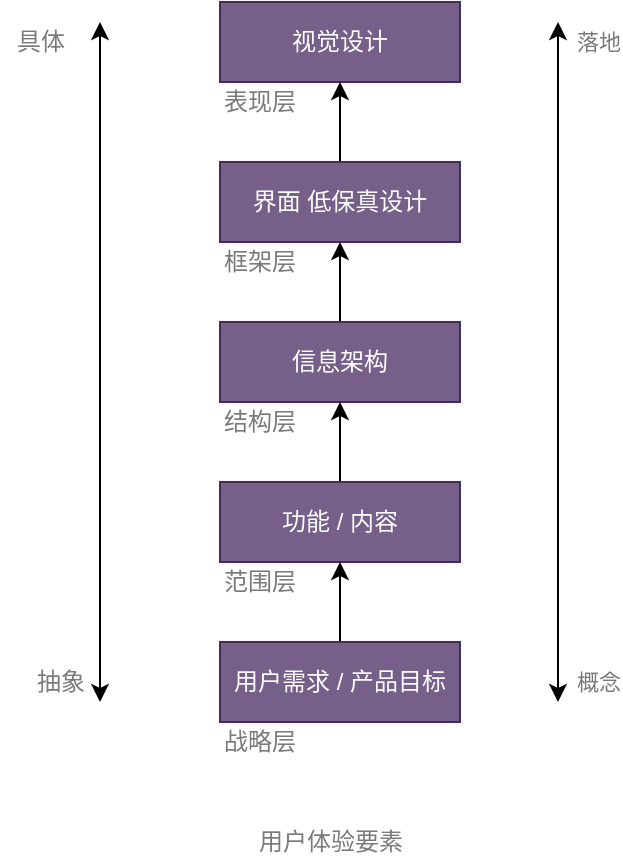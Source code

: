 <mxfile version="14.7.4" type="github">
  <diagram id="Jsc8VstDWzV-H0aTUy-R" name="第 1 页">
    <mxGraphModel dx="991" dy="687" grid="1" gridSize="10" guides="1" tooltips="1" connect="1" arrows="1" fold="1" page="1" pageScale="1" pageWidth="827" pageHeight="583" math="0" shadow="0">
      <root>
        <mxCell id="0" />
        <mxCell id="1" parent="0" />
        <mxCell id="zYXziMpYx-iiHaBFZfo8-1" value="视觉设计" style="rounded=0;whiteSpace=wrap;html=1;fillColor=#76608a;strokeColor=#432D57;fontColor=#ffffff;" vertex="1" parent="1">
          <mxGeometry x="320" y="90" width="120" height="40" as="geometry" />
        </mxCell>
        <mxCell id="zYXziMpYx-iiHaBFZfo8-10" style="edgeStyle=orthogonalEdgeStyle;rounded=0;orthogonalLoop=1;jettySize=auto;html=1;exitX=0.5;exitY=0;exitDx=0;exitDy=0;entryX=0.5;entryY=1;entryDx=0;entryDy=0;" edge="1" parent="1" source="zYXziMpYx-iiHaBFZfo8-2" target="zYXziMpYx-iiHaBFZfo8-1">
          <mxGeometry relative="1" as="geometry" />
        </mxCell>
        <mxCell id="zYXziMpYx-iiHaBFZfo8-2" value="界面 低保真设计" style="rounded=0;whiteSpace=wrap;html=1;fillColor=#76608a;strokeColor=#432D57;fontColor=#ffffff;" vertex="1" parent="1">
          <mxGeometry x="320" y="170" width="120" height="40" as="geometry" />
        </mxCell>
        <mxCell id="zYXziMpYx-iiHaBFZfo8-9" style="edgeStyle=orthogonalEdgeStyle;rounded=0;orthogonalLoop=1;jettySize=auto;html=1;exitX=0.5;exitY=0;exitDx=0;exitDy=0;entryX=0.5;entryY=1;entryDx=0;entryDy=0;" edge="1" parent="1" source="zYXziMpYx-iiHaBFZfo8-4" target="zYXziMpYx-iiHaBFZfo8-2">
          <mxGeometry relative="1" as="geometry" />
        </mxCell>
        <mxCell id="zYXziMpYx-iiHaBFZfo8-4" value="信息架构" style="rounded=0;whiteSpace=wrap;html=1;fillColor=#76608a;strokeColor=#432D57;fontColor=#ffffff;" vertex="1" parent="1">
          <mxGeometry x="320" y="250" width="120" height="40" as="geometry" />
        </mxCell>
        <mxCell id="zYXziMpYx-iiHaBFZfo8-8" style="edgeStyle=orthogonalEdgeStyle;rounded=0;orthogonalLoop=1;jettySize=auto;html=1;exitX=0.5;exitY=0;exitDx=0;exitDy=0;" edge="1" parent="1" source="zYXziMpYx-iiHaBFZfo8-6" target="zYXziMpYx-iiHaBFZfo8-4">
          <mxGeometry relative="1" as="geometry" />
        </mxCell>
        <mxCell id="zYXziMpYx-iiHaBFZfo8-6" value="功能 / 内容" style="rounded=0;whiteSpace=wrap;html=1;fillColor=#76608a;strokeColor=#432D57;fontColor=#ffffff;" vertex="1" parent="1">
          <mxGeometry x="320" y="330" width="120" height="40" as="geometry" />
        </mxCell>
        <mxCell id="zYXziMpYx-iiHaBFZfo8-14" style="edgeStyle=orthogonalEdgeStyle;rounded=0;orthogonalLoop=1;jettySize=auto;html=1;exitX=0.5;exitY=0;exitDx=0;exitDy=0;entryX=0.5;entryY=1;entryDx=0;entryDy=0;" edge="1" parent="1" source="zYXziMpYx-iiHaBFZfo8-11" target="zYXziMpYx-iiHaBFZfo8-6">
          <mxGeometry relative="1" as="geometry" />
        </mxCell>
        <mxCell id="zYXziMpYx-iiHaBFZfo8-11" value="用户需求 / 产品目标" style="rounded=0;whiteSpace=wrap;html=1;fillColor=#76608a;strokeColor=#432D57;fontColor=#ffffff;" vertex="1" parent="1">
          <mxGeometry x="320" y="410" width="120" height="40" as="geometry" />
        </mxCell>
        <mxCell id="zYXziMpYx-iiHaBFZfo8-15" value="" style="endArrow=classic;html=1;startArrow=classic;startFill=1;" edge="1" parent="1">
          <mxGeometry width="50" height="50" relative="1" as="geometry">
            <mxPoint x="260" y="440" as="sourcePoint" />
            <mxPoint x="260" y="100" as="targetPoint" />
          </mxGeometry>
        </mxCell>
        <mxCell id="zYXziMpYx-iiHaBFZfo8-17" value="战略层" style="text;html=1;align=left;verticalAlign=middle;resizable=0;points=[];autosize=1;strokeColor=none;fontColor=#7A7A7A;" vertex="1" parent="1">
          <mxGeometry x="320" y="450" width="50" height="20" as="geometry" />
        </mxCell>
        <mxCell id="zYXziMpYx-iiHaBFZfo8-19" value="范围层" style="text;html=1;align=left;verticalAlign=middle;resizable=0;points=[];autosize=1;strokeColor=none;fontColor=#7A7A7A;" vertex="1" parent="1">
          <mxGeometry x="320" y="370" width="50" height="20" as="geometry" />
        </mxCell>
        <mxCell id="zYXziMpYx-iiHaBFZfo8-21" value="结构层" style="text;html=1;align=left;verticalAlign=middle;resizable=0;points=[];autosize=1;strokeColor=none;fontColor=#7A7A7A;" vertex="1" parent="1">
          <mxGeometry x="320" y="290" width="50" height="20" as="geometry" />
        </mxCell>
        <mxCell id="zYXziMpYx-iiHaBFZfo8-23" value="框架层" style="text;html=1;align=left;verticalAlign=middle;resizable=0;points=[];autosize=1;strokeColor=none;fontColor=#7A7A7A;" vertex="1" parent="1">
          <mxGeometry x="320" y="210" width="50" height="20" as="geometry" />
        </mxCell>
        <mxCell id="zYXziMpYx-iiHaBFZfo8-25" value="表现层" style="text;html=1;align=left;verticalAlign=middle;resizable=0;points=[];autosize=1;strokeColor=none;fontColor=#7A7A7A;" vertex="1" parent="1">
          <mxGeometry x="320" y="130" width="50" height="20" as="geometry" />
        </mxCell>
        <mxCell id="zYXziMpYx-iiHaBFZfo8-27" value="用户体验要素" style="text;html=1;align=center;verticalAlign=middle;resizable=0;points=[];autosize=1;strokeColor=none;fontColor=#7A7A7A;" vertex="1" parent="1">
          <mxGeometry x="330" y="500" width="90" height="20" as="geometry" />
        </mxCell>
        <mxCell id="zYXziMpYx-iiHaBFZfo8-28" value="具体" style="text;html=1;align=center;verticalAlign=middle;resizable=0;points=[];autosize=1;strokeColor=none;fontColor=#7A7A7A;" vertex="1" parent="1">
          <mxGeometry x="210" y="100" width="40" height="20" as="geometry" />
        </mxCell>
        <mxCell id="zYXziMpYx-iiHaBFZfo8-29" value="抽象" style="text;html=1;align=center;verticalAlign=middle;resizable=0;points=[];autosize=1;strokeColor=none;fontColor=#7A7A7A;" vertex="1" parent="1">
          <mxGeometry x="220" y="420" width="40" height="20" as="geometry" />
        </mxCell>
        <mxCell id="zYXziMpYx-iiHaBFZfo8-30" value="" style="endArrow=classic;html=1;startArrow=classic;startFill=1;align=left;" edge="1" parent="1">
          <mxGeometry width="50" height="50" relative="1" as="geometry">
            <mxPoint x="489" y="440" as="sourcePoint" />
            <mxPoint x="489" y="100" as="targetPoint" />
            <Array as="points" />
          </mxGeometry>
        </mxCell>
        <mxCell id="zYXziMpYx-iiHaBFZfo8-34" value="落地" style="edgeLabel;html=1;align=center;verticalAlign=middle;resizable=0;points=[];fontColor=#7A7A7A;" vertex="1" connectable="0" parent="zYXziMpYx-iiHaBFZfo8-30">
          <mxGeometry x="0.933" y="-1" relative="1" as="geometry">
            <mxPoint x="19" y="-2" as="offset" />
          </mxGeometry>
        </mxCell>
        <mxCell id="zYXziMpYx-iiHaBFZfo8-35" value="概念" style="edgeLabel;html=1;align=center;verticalAlign=middle;resizable=0;points=[];fontColor=#7A7A7A;" vertex="1" connectable="0" parent="zYXziMpYx-iiHaBFZfo8-30">
          <mxGeometry x="-0.915" relative="1" as="geometry">
            <mxPoint x="20" y="4" as="offset" />
          </mxGeometry>
        </mxCell>
      </root>
    </mxGraphModel>
  </diagram>
</mxfile>
